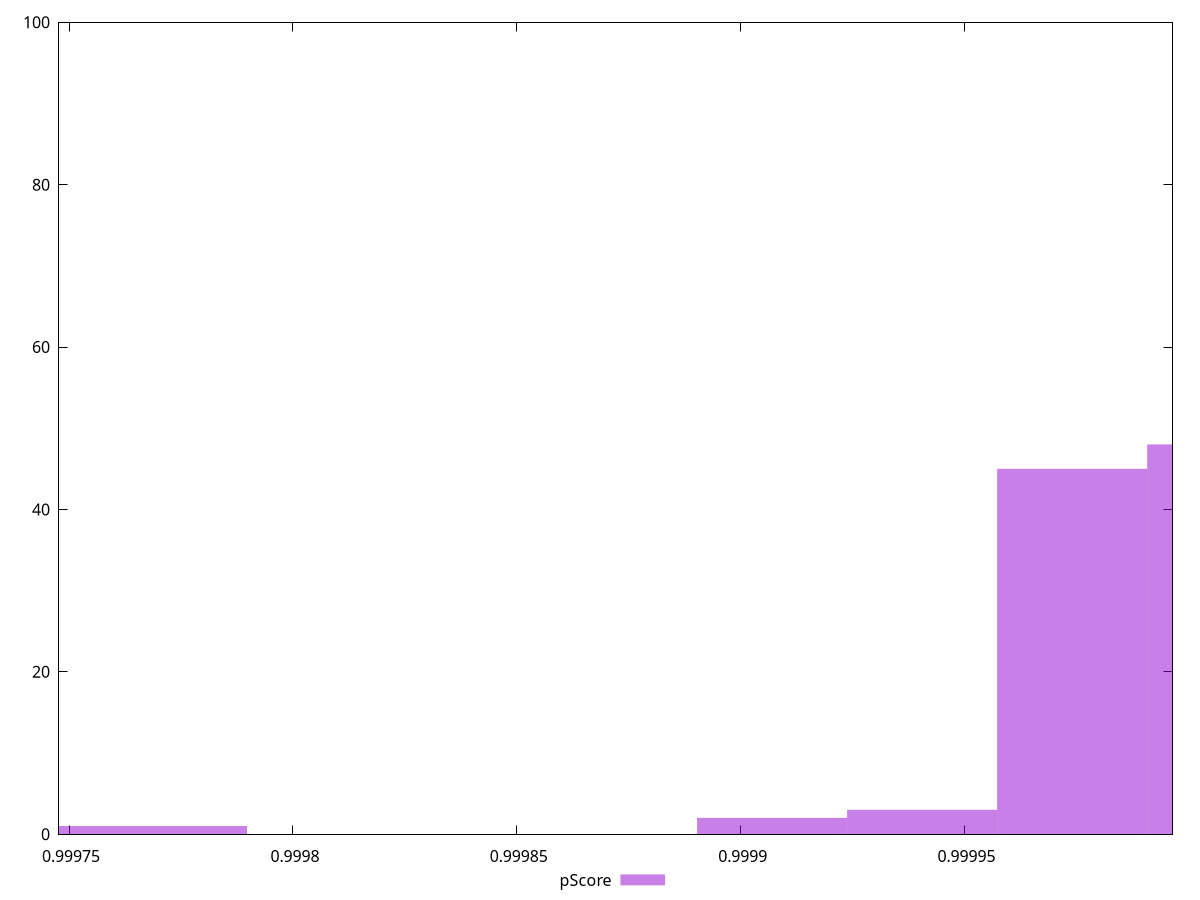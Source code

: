 reset

$pScore <<EOF
0.9999740368743725 45
1.000007546945646 48
0.999940526803099 3
0.9999070167318254 2
0.9997394663754576 1
0.9997729764467311 1
EOF

set key outside below
set boxwidth 0.0000335100712735623
set xrange [0.9997477447232883:0.9999964497433138]
set yrange [0:100]
set trange [0:100]
set style fill transparent solid 0.5 noborder
set terminal svg size 640, 490 enhanced background rgb 'white'
set output "report_00011_2021-02-09T10:53:21.242Z/bootup-time/samples/pages+cached+noadtech+nomedia+nocss/pScore/histogram.svg"

plot $pScore title "pScore" with boxes

reset
